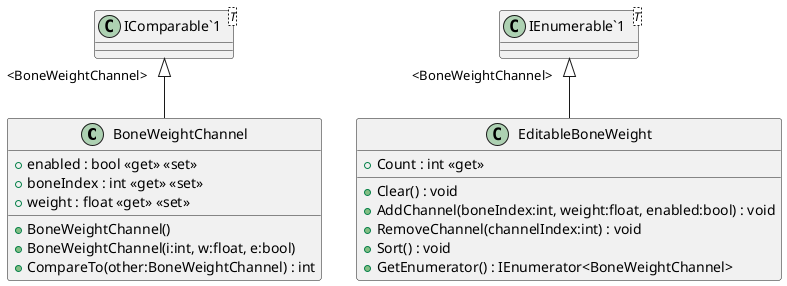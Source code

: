 @startuml
class BoneWeightChannel {
    + enabled : bool <<get>> <<set>>
    + boneIndex : int <<get>> <<set>>
    + weight : float <<get>> <<set>>
    + BoneWeightChannel()
    + BoneWeightChannel(i:int, w:float, e:bool)
    + CompareTo(other:BoneWeightChannel) : int
}
class EditableBoneWeight {
    + Count : int <<get>>
    + Clear() : void
    + AddChannel(boneIndex:int, weight:float, enabled:bool) : void
    + RemoveChannel(channelIndex:int) : void
    + Sort() : void
    + GetEnumerator() : IEnumerator<BoneWeightChannel>
}
class "IComparable`1"<T> {
}
class "IEnumerable`1"<T> {
}
"IComparable`1" "<BoneWeightChannel>" <|-- BoneWeightChannel
"IEnumerable`1" "<BoneWeightChannel>" <|-- EditableBoneWeight
@enduml
